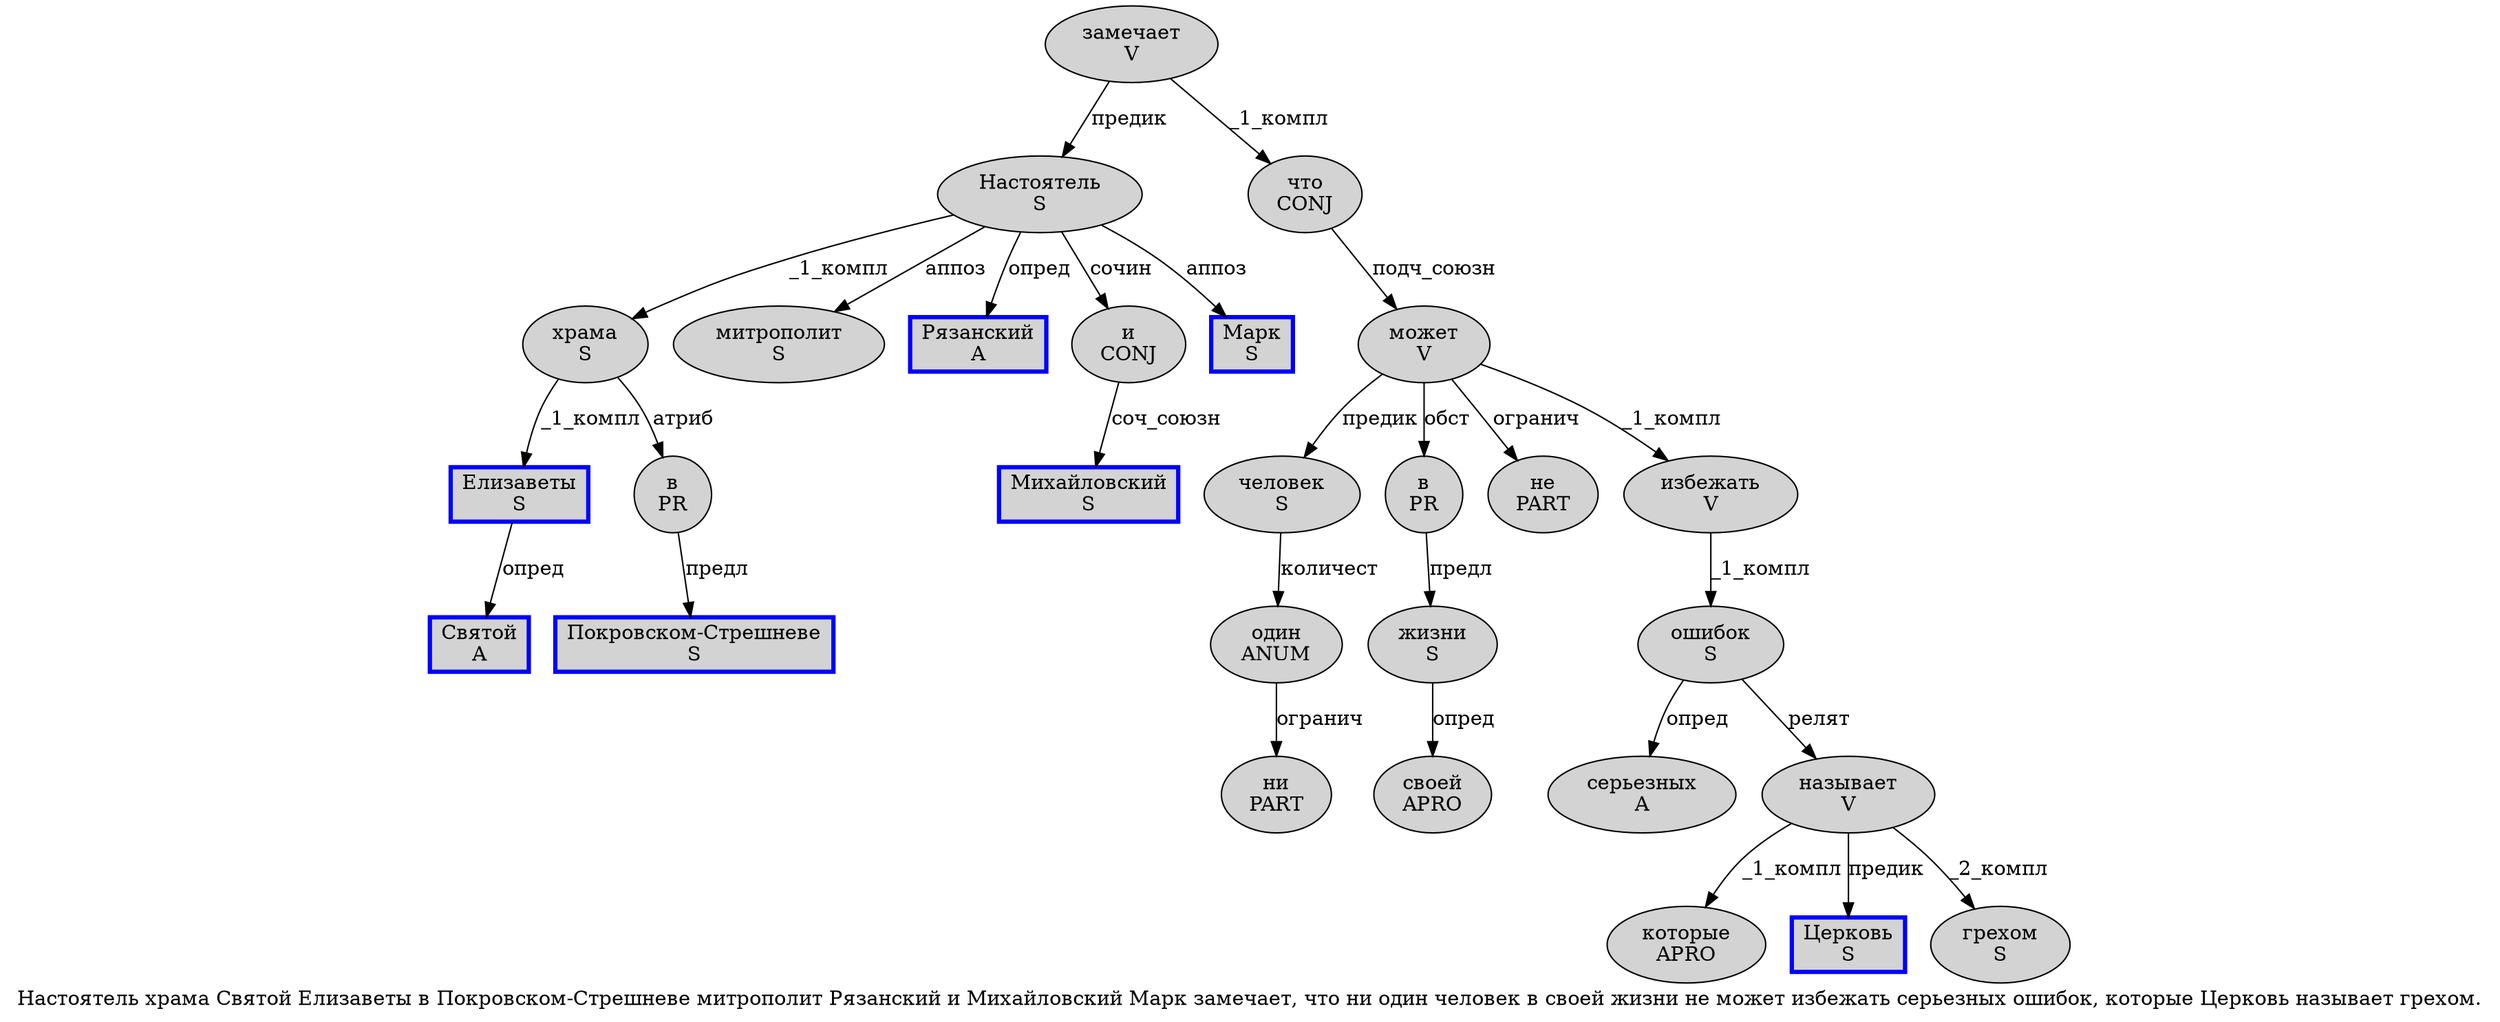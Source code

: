 digraph SENTENCE_1069 {
	graph [label="Настоятель храма Святой Елизаветы в Покровском-Стрешневе митрополит Рязанский и Михайловский Марк замечает, что ни один человек в своей жизни не может избежать серьезных ошибок, которые Церковь называет грехом."]
	node [style=filled]
		0 [label="Настоятель
S" color="" fillcolor=lightgray penwidth=1 shape=ellipse]
		1 [label="храма
S" color="" fillcolor=lightgray penwidth=1 shape=ellipse]
		2 [label="Святой
A" color=blue fillcolor=lightgray penwidth=3 shape=box]
		3 [label="Елизаветы
S" color=blue fillcolor=lightgray penwidth=3 shape=box]
		4 [label="в
PR" color="" fillcolor=lightgray penwidth=1 shape=ellipse]
		5 [label="Покровском-Стрешневе
S" color=blue fillcolor=lightgray penwidth=3 shape=box]
		6 [label="митрополит
S" color="" fillcolor=lightgray penwidth=1 shape=ellipse]
		7 [label="Рязанский
A" color=blue fillcolor=lightgray penwidth=3 shape=box]
		8 [label="и
CONJ" color="" fillcolor=lightgray penwidth=1 shape=ellipse]
		9 [label="Михайловский
S" color=blue fillcolor=lightgray penwidth=3 shape=box]
		10 [label="Марк
S" color=blue fillcolor=lightgray penwidth=3 shape=box]
		11 [label="замечает
V" color="" fillcolor=lightgray penwidth=1 shape=ellipse]
		13 [label="что
CONJ" color="" fillcolor=lightgray penwidth=1 shape=ellipse]
		14 [label="ни
PART" color="" fillcolor=lightgray penwidth=1 shape=ellipse]
		15 [label="один
ANUM" color="" fillcolor=lightgray penwidth=1 shape=ellipse]
		16 [label="человек
S" color="" fillcolor=lightgray penwidth=1 shape=ellipse]
		17 [label="в
PR" color="" fillcolor=lightgray penwidth=1 shape=ellipse]
		18 [label="своей
APRO" color="" fillcolor=lightgray penwidth=1 shape=ellipse]
		19 [label="жизни
S" color="" fillcolor=lightgray penwidth=1 shape=ellipse]
		20 [label="не
PART" color="" fillcolor=lightgray penwidth=1 shape=ellipse]
		21 [label="может
V" color="" fillcolor=lightgray penwidth=1 shape=ellipse]
		22 [label="избежать
V" color="" fillcolor=lightgray penwidth=1 shape=ellipse]
		23 [label="серьезных
A" color="" fillcolor=lightgray penwidth=1 shape=ellipse]
		24 [label="ошибок
S" color="" fillcolor=lightgray penwidth=1 shape=ellipse]
		26 [label="которые
APRO" color="" fillcolor=lightgray penwidth=1 shape=ellipse]
		27 [label="Церковь
S" color=blue fillcolor=lightgray penwidth=3 shape=box]
		28 [label="называет
V" color="" fillcolor=lightgray penwidth=1 shape=ellipse]
		29 [label="грехом
S" color="" fillcolor=lightgray penwidth=1 shape=ellipse]
			4 -> 5 [label="предл"]
			15 -> 14 [label="огранич"]
			16 -> 15 [label="количест"]
			19 -> 18 [label="опред"]
			3 -> 2 [label="опред"]
			13 -> 21 [label="подч_союзн"]
			17 -> 19 [label="предл"]
			11 -> 0 [label="предик"]
			11 -> 13 [label="_1_компл"]
			21 -> 16 [label="предик"]
			21 -> 17 [label="обст"]
			21 -> 20 [label="огранич"]
			21 -> 22 [label="_1_компл"]
			8 -> 9 [label="соч_союзн"]
			22 -> 24 [label="_1_компл"]
			0 -> 1 [label="_1_компл"]
			0 -> 6 [label="аппоз"]
			0 -> 7 [label="опред"]
			0 -> 8 [label="сочин"]
			0 -> 10 [label="аппоз"]
			28 -> 26 [label="_1_компл"]
			28 -> 27 [label="предик"]
			28 -> 29 [label="_2_компл"]
			1 -> 3 [label="_1_компл"]
			1 -> 4 [label="атриб"]
			24 -> 23 [label="опред"]
			24 -> 28 [label="релят"]
}
